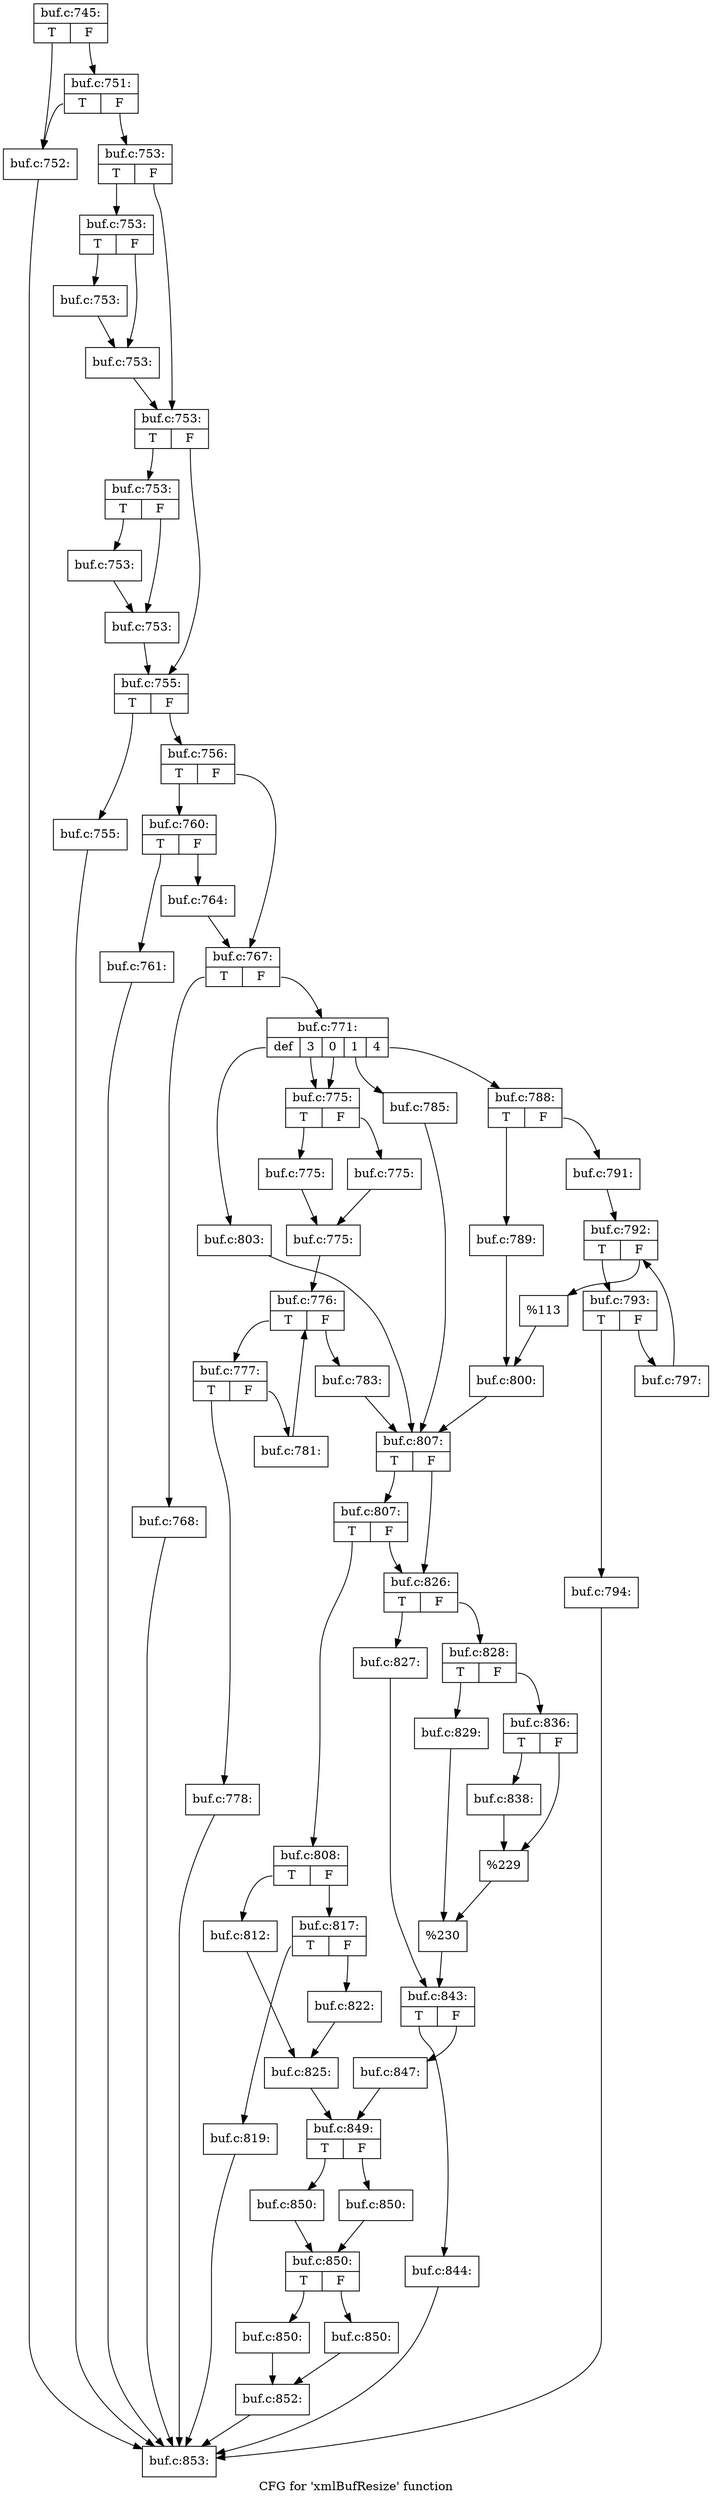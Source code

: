 digraph "CFG for 'xmlBufResize' function" {
	label="CFG for 'xmlBufResize' function";

	Node0x55cbe80 [shape=record,label="{buf.c:745:|{<s0>T|<s1>F}}"];
	Node0x55cbe80:s0 -> Node0x55cd010;
	Node0x55cbe80:s1 -> Node0x55cd0b0;
	Node0x55cd0b0 [shape=record,label="{buf.c:751:|{<s0>T|<s1>F}}"];
	Node0x55cd0b0:s0 -> Node0x55cd010;
	Node0x55cd0b0:s1 -> Node0x55cd060;
	Node0x55cd010 [shape=record,label="{buf.c:752:}"];
	Node0x55cd010 -> Node0x55c37e0;
	Node0x55cd060 [shape=record,label="{buf.c:753:|{<s0>T|<s1>F}}"];
	Node0x55cd060:s0 -> Node0x55cd870;
	Node0x55cd060:s1 -> Node0x55cd8c0;
	Node0x55cd870 [shape=record,label="{buf.c:753:|{<s0>T|<s1>F}}"];
	Node0x55cd870:s0 -> Node0x55cde40;
	Node0x55cd870:s1 -> Node0x55cde90;
	Node0x55cde40 [shape=record,label="{buf.c:753:}"];
	Node0x55cde40 -> Node0x55cde90;
	Node0x55cde90 [shape=record,label="{buf.c:753:}"];
	Node0x55cde90 -> Node0x55cd8c0;
	Node0x55cd8c0 [shape=record,label="{buf.c:753:|{<s0>T|<s1>F}}"];
	Node0x55cd8c0:s0 -> Node0x55ce530;
	Node0x55cd8c0:s1 -> Node0x55ce580;
	Node0x55ce530 [shape=record,label="{buf.c:753:|{<s0>T|<s1>F}}"];
	Node0x55ce530:s0 -> Node0x55ceb00;
	Node0x55ce530:s1 -> Node0x55ceb50;
	Node0x55ceb00 [shape=record,label="{buf.c:753:}"];
	Node0x55ceb00 -> Node0x55ceb50;
	Node0x55ceb50 [shape=record,label="{buf.c:753:}"];
	Node0x55ceb50 -> Node0x55ce580;
	Node0x55ce580 [shape=record,label="{buf.c:755:|{<s0>T|<s1>F}}"];
	Node0x55ce580:s0 -> Node0x55cf250;
	Node0x55ce580:s1 -> Node0x55cf2a0;
	Node0x55cf250 [shape=record,label="{buf.c:755:}"];
	Node0x55cf250 -> Node0x55c37e0;
	Node0x55cf2a0 [shape=record,label="{buf.c:756:|{<s0>T|<s1>F}}"];
	Node0x55cf2a0:s0 -> Node0x55cf860;
	Node0x55cf2a0:s1 -> Node0x55cf8b0;
	Node0x55cf860 [shape=record,label="{buf.c:760:|{<s0>T|<s1>F}}"];
	Node0x55cf860:s0 -> Node0x55cfda0;
	Node0x55cf860:s1 -> Node0x55cfdf0;
	Node0x55cfda0 [shape=record,label="{buf.c:761:}"];
	Node0x55cfda0 -> Node0x55c37e0;
	Node0x55cfdf0 [shape=record,label="{buf.c:764:}"];
	Node0x55cfdf0 -> Node0x55cf8b0;
	Node0x55cf8b0 [shape=record,label="{buf.c:767:|{<s0>T|<s1>F}}"];
	Node0x55cf8b0:s0 -> Node0x55d0770;
	Node0x55cf8b0:s1 -> Node0x55d07c0;
	Node0x55d0770 [shape=record,label="{buf.c:768:}"];
	Node0x55d0770 -> Node0x55c37e0;
	Node0x55d07c0 [shape=record,label="{buf.c:771:|{<s0>def|<s1>3|<s2>0|<s3>1|<s4>4}}"];
	Node0x55d07c0:s0 -> Node0x55d0f50;
	Node0x55d07c0:s1 -> Node0x55d1290;
	Node0x55d07c0:s2 -> Node0x55d1290;
	Node0x55d07c0:s3 -> Node0x55d3f70;
	Node0x55d07c0:s4 -> Node0x55d4300;
	Node0x55d1290 [shape=record,label="{buf.c:775:|{<s0>T|<s1>F}}"];
	Node0x55d1290:s0 -> Node0x55d13a0;
	Node0x55d1290:s1 -> Node0x55d13f0;
	Node0x55d13a0 [shape=record,label="{buf.c:775:}"];
	Node0x55d13a0 -> Node0x55d1440;
	Node0x55d13f0 [shape=record,label="{buf.c:775:}"];
	Node0x55d13f0 -> Node0x55d1440;
	Node0x55d1440 [shape=record,label="{buf.c:775:}"];
	Node0x55d1440 -> Node0x55d1e40;
	Node0x55d1e40 [shape=record,label="{buf.c:776:|{<s0>T|<s1>F}}"];
	Node0x55d1e40:s0 -> Node0x55d22c0;
	Node0x55d1e40:s1 -> Node0x55d2060;
	Node0x55d22c0 [shape=record,label="{buf.c:777:|{<s0>T|<s1>F}}"];
	Node0x55d22c0:s0 -> Node0x55d24b0;
	Node0x55d22c0:s1 -> Node0x55d2500;
	Node0x55d24b0 [shape=record,label="{buf.c:778:}"];
	Node0x55d24b0 -> Node0x55c37e0;
	Node0x55d2500 [shape=record,label="{buf.c:781:}"];
	Node0x55d2500 -> Node0x55d1e40;
	Node0x55d2060 [shape=record,label="{buf.c:783:}"];
	Node0x55d2060 -> Node0x55d0d40;
	Node0x55d3f70 [shape=record,label="{buf.c:785:}"];
	Node0x55d3f70 -> Node0x55d0d40;
	Node0x55d4300 [shape=record,label="{buf.c:788:|{<s0>T|<s1>F}}"];
	Node0x55d4300:s0 -> Node0x55d43f0;
	Node0x55d4300:s1 -> Node0x55d4490;
	Node0x55d43f0 [shape=record,label="{buf.c:789:}"];
	Node0x55d43f0 -> Node0x55d4440;
	Node0x55d4490 [shape=record,label="{buf.c:791:}"];
	Node0x55d4490 -> Node0x55d4f40;
	Node0x55d4f40 [shape=record,label="{buf.c:792:|{<s0>T|<s1>F}}"];
	Node0x55d4f40:s0 -> Node0x55d53c0;
	Node0x55d4f40:s1 -> Node0x55d5160;
	Node0x55d53c0 [shape=record,label="{buf.c:793:|{<s0>T|<s1>F}}"];
	Node0x55d53c0:s0 -> Node0x55d55b0;
	Node0x55d53c0:s1 -> Node0x55d5600;
	Node0x55d55b0 [shape=record,label="{buf.c:794:}"];
	Node0x55d55b0 -> Node0x55c37e0;
	Node0x55d5600 [shape=record,label="{buf.c:797:}"];
	Node0x55d5600 -> Node0x55d4f40;
	Node0x55d5160 [shape=record,label="{%113}"];
	Node0x55d5160 -> Node0x55d4440;
	Node0x55d4440 [shape=record,label="{buf.c:800:}"];
	Node0x55d4440 -> Node0x55d0d40;
	Node0x55d0f50 [shape=record,label="{buf.c:803:}"];
	Node0x55d0f50 -> Node0x55d0d40;
	Node0x55d0d40 [shape=record,label="{buf.c:807:|{<s0>T|<s1>F}}"];
	Node0x55d0d40:s0 -> Node0x55d64d0;
	Node0x55d0d40:s1 -> Node0x55d6480;
	Node0x55d64d0 [shape=record,label="{buf.c:807:|{<s0>T|<s1>F}}"];
	Node0x55d64d0:s0 -> Node0x55d63e0;
	Node0x55d64d0:s1 -> Node0x55d6480;
	Node0x55d63e0 [shape=record,label="{buf.c:808:|{<s0>T|<s1>F}}"];
	Node0x55d63e0:s0 -> Node0x55d7290;
	Node0x55d63e0:s1 -> Node0x55d7330;
	Node0x55d7290 [shape=record,label="{buf.c:812:}"];
	Node0x55d7290 -> Node0x55d72e0;
	Node0x55d7330 [shape=record,label="{buf.c:817:|{<s0>T|<s1>F}}"];
	Node0x55d7330:s0 -> Node0x55d9290;
	Node0x55d7330:s1 -> Node0x55d92e0;
	Node0x55d9290 [shape=record,label="{buf.c:819:}"];
	Node0x55d9290 -> Node0x55c37e0;
	Node0x55d92e0 [shape=record,label="{buf.c:822:}"];
	Node0x55d92e0 -> Node0x55d72e0;
	Node0x55d72e0 [shape=record,label="{buf.c:825:}"];
	Node0x55d72e0 -> Node0x55d6430;
	Node0x55d6480 [shape=record,label="{buf.c:826:|{<s0>T|<s1>F}}"];
	Node0x55d6480:s0 -> Node0x55da250;
	Node0x55d6480:s1 -> Node0x55da2f0;
	Node0x55da250 [shape=record,label="{buf.c:827:}"];
	Node0x55da250 -> Node0x55da2a0;
	Node0x55da2f0 [shape=record,label="{buf.c:828:|{<s0>T|<s1>F}}"];
	Node0x55da2f0:s0 -> Node0x55dab60;
	Node0x55da2f0:s1 -> Node0x55dac00;
	Node0x55dab60 [shape=record,label="{buf.c:829:}"];
	Node0x55dab60 -> Node0x55dabb0;
	Node0x55dac00 [shape=record,label="{buf.c:836:|{<s0>T|<s1>F}}"];
	Node0x55dac00:s0 -> Node0x55dbec0;
	Node0x55dac00:s1 -> Node0x55dbf10;
	Node0x55dbec0 [shape=record,label="{buf.c:838:}"];
	Node0x55dbec0 -> Node0x55dbf10;
	Node0x55dbf10 [shape=record,label="{%229}"];
	Node0x55dbf10 -> Node0x55dabb0;
	Node0x55dabb0 [shape=record,label="{%230}"];
	Node0x55dabb0 -> Node0x55da2a0;
	Node0x55da2a0 [shape=record,label="{buf.c:843:|{<s0>T|<s1>F}}"];
	Node0x55da2a0:s0 -> Node0x55dc710;
	Node0x55da2a0:s1 -> Node0x55dd2a0;
	Node0x55dc710 [shape=record,label="{buf.c:844:}"];
	Node0x55dc710 -> Node0x55c37e0;
	Node0x55dd2a0 [shape=record,label="{buf.c:847:}"];
	Node0x55dd2a0 -> Node0x55d6430;
	Node0x55d6430 [shape=record,label="{buf.c:849:|{<s0>T|<s1>F}}"];
	Node0x55d6430:s0 -> Node0x5589b40;
	Node0x55d6430:s1 -> Node0x5589be0;
	Node0x5589b40 [shape=record,label="{buf.c:850:}"];
	Node0x5589b40 -> Node0x5589b90;
	Node0x5589be0 [shape=record,label="{buf.c:850:}"];
	Node0x5589be0 -> Node0x5589b90;
	Node0x5589b90 [shape=record,label="{buf.c:850:|{<s0>T|<s1>F}}"];
	Node0x5589b90:s0 -> Node0x558a490;
	Node0x5589b90:s1 -> Node0x558a530;
	Node0x558a490 [shape=record,label="{buf.c:850:}"];
	Node0x558a490 -> Node0x558a4e0;
	Node0x558a530 [shape=record,label="{buf.c:850:}"];
	Node0x558a530 -> Node0x558a4e0;
	Node0x558a4e0 [shape=record,label="{buf.c:852:}"];
	Node0x558a4e0 -> Node0x55c37e0;
	Node0x55c37e0 [shape=record,label="{buf.c:853:}"];
}
